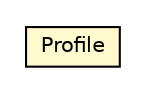 #!/usr/local/bin/dot
#
# Class diagram 
# Generated by UMLGraph version R5_6-24-gf6e263 (http://www.umlgraph.org/)
#

digraph G {
	edge [fontname="Helvetica",fontsize=10,labelfontname="Helvetica",labelfontsize=10];
	node [fontname="Helvetica",fontsize=10,shape=plaintext];
	nodesep=0.25;
	ranksep=0.5;
	// org.universAAL.support.utils.service.low.Profile
	c5142 [label=<<table title="org.universAAL.support.utils.service.low.Profile" border="0" cellborder="1" cellspacing="0" cellpadding="2" port="p" bgcolor="lemonChiffon" href="./Profile.html">
		<tr><td><table border="0" cellspacing="0" cellpadding="1">
<tr><td align="center" balign="center"> Profile </td></tr>
		</table></td></tr>
		</table>>, URL="./Profile.html", fontname="Helvetica", fontcolor="black", fontsize=10.0];
}

